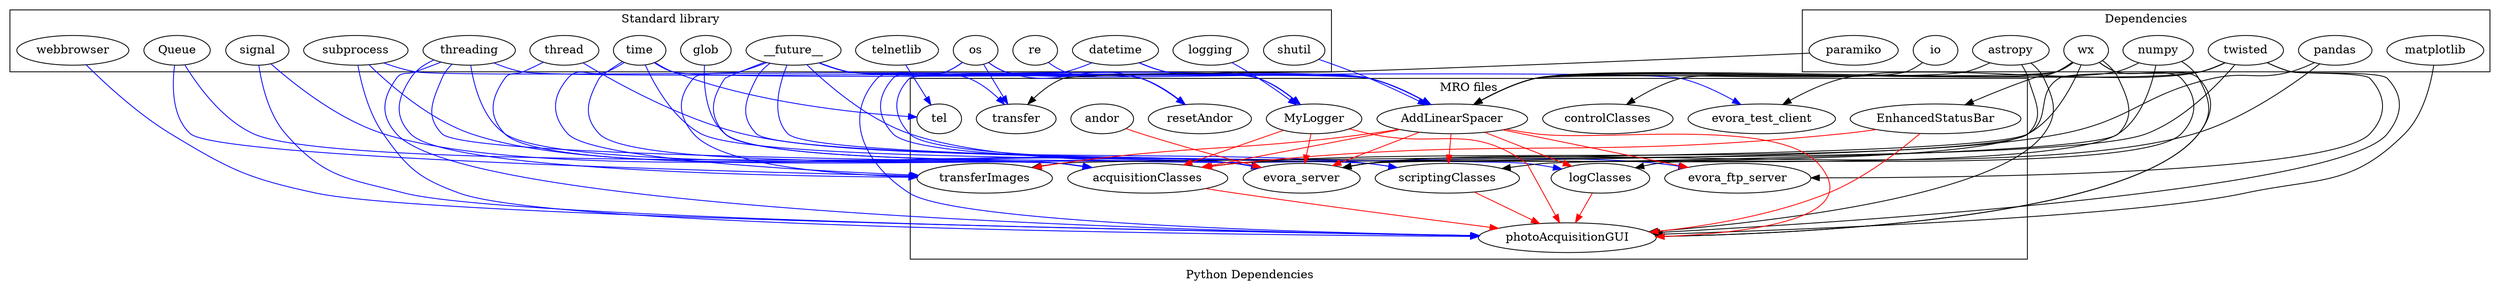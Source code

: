 digraph {
    label="Python Dependencies";

    subgraph cluster_0 {
        label="Standard library";
        __future__;
        threading;
        re;
        time;
        os;
        datetime;
        shutil;
        telnetlib;
        logging;
        glob;
        signal;
        subprocess;
        webbrowser;
        Queue;
        thread;
    }

    subgraph cluster_1 {
        label="Dependencies";
        wx;
        astropy;
        numpy;
        io;
        twisted;
        pandas;
        matplotlib;
        paramiko;
    }

    subgraph cluster_2 {
        label="MRO files";
        AddLinearSpacer;
        controlClasses;
        EnhancedStatusBar;
        evora_ftp_server;
        logClasses;
        tel;
        MyLogger;
        evora_server;
        photoAcquisitionGUI;
        transfer;
        acquisitionClasses;
        evora_test_client;
        resetAndor;
        transferImages;
        andor;
        scriptingClasses;
    }

    // AddLinearSpacer.py
    // stdlib
    __future__ -> AddLinearSpacer[color=blue];
    threading -> AddLinearSpacer[color=blue];
    time -> AddLinearSpacer[color=blue];
    os -> AddLinearSpacer[color=blue];
    datetime -> AddLinearSpacer[color=blue];
    shutil -> AddLinearSpacer[color=blue];

    // deps
    wx -> AddLinearSpacer;
    astropy -> AddLinearSpacer;
    numpy -> AddLinearSpacer;
    io -> AddLinearSpacer;
    twisted -> AddLinearSpacer;


    // controlClasses.py
    wx -> controlClasses;


    // EnhancedStatusBar.py
    wx -> EnhancedStatusBar;


    // evora_ftp_server.py
    __future__ -> evora_ftp_server[color=blue];
    twisted -> evora_ftp_server;
    AddLinearSpacer -> evora_ftp_server[color=red];


    // logClasses.py
    __future__ -> logClasses[color=blue];
    wx -> logClasses;
    AddLinearSpacer -> logClasses[color=red];


    // tel.py
    telnetlib -> tel[color=blue];
    time -> tel[color=blue];


    // MyLogger.py
    __future__ -> MyLogger[color=blue];
    logging -> MyLogger[color=blue];
    datetime -> MyLogger[color=blue];


    // evora_server.py
    // stdlib
    glob -> evora_server[color=blue];
    os -> evora_server[color=blue];
    signal -> evora_server[color=blue];
    subprocess -> evora_server[color=blue];
    time -> evora_server[color=blue];
    threading -> evora_server[color=blue];
    datetime -> evora_server[color=blue];

    // deps
    pandas -> evora_server;
    numpy -> evora_server;
    astropy -> evora_server;
    twisted -> evora_server;

    // MRO files
    andor -> evora_server[color=red];
    AddLinearSpacer -> evora_server[color=red];
    MyLogger -> evora_server[color=red];


    // photoAcquisitionGUI.py
    // stdlib
    os -> photoAcquisitionGUI[color=blue];
    signal -> photoAcquisitionGUI[color=blue];
    subprocess -> photoAcquisitionGUI[color=blue];
    threading -> photoAcquisitionGUI[color=blue];
    webbrowser -> photoAcquisitionGUI[color=blue];

    // deps
    wx -> photoAcquisitionGUI;
    matplotlib -> photoAcquisitionGUI;
    numpy -> photoAcquisitionGUI;
    astropy -> photoAcquisitionGUI;
    twisted -> photoAcquisitionGUI;

    // MRO files
    acquisitionClasses -> photoAcquisitionGUI[color=red];
    AddLinearSpacer -> photoAcquisitionGUI[color=red];
    EnhancedStatusBar -> photoAcquisitionGUI[color=red];
    logClasses -> photoAcquisitionGUI[color=red];
    MyLogger -> photoAcquisitionGUI[color=red];
    scriptingClasses -> photoAcquisitionGUI[color=red];


    // transfer.py
    __future__ -> transfer[color=blue];
    os -> transfer[color=blue];
    paramiko -> transfer;

    
    // acquisitionClasses.py
    // stdlib
    __future__ -> acquisitionClasses[color=blue];
    time -> acquisitionClasses[color=blue];
    thread -> acquisitionClasses[color=blue];
    threading -> acquisitionClasses[color=blue];
    Queue -> acquisitionClasses[color=blue];

    // deps
    wx -> acquisitionClasses;
    pandas -> acquisitionClasses;

    // MRO files
    EnhancedStatusBar -> acquisitionClasses[color=red];
    AddLinearSpacer -> acquisitionClasses[color=red];
    MyLogger -> acquisitionClasses[color=red];


    // evora_test_client.py
    __future__ -> evora_test_client[color=blue];
    twisted -> evora_test_client;


    // resetAndor.py
    os -> resetAndor[color=blue];
    re -> resetAndor[color=blue];
    subprocess -> resetAndor[color=blue];


    // transferImages.py
    __future__ -> transferImages[color=blue];
    twisted -> transferImages;
    Queue -> transferImages[color=blue];
    threading -> transferImages[color=blue];
    time -> transferImages[color=blue];
    AddLinearSpacer -> transferImages[color=red];


    // scriptingClasses.py
    __future__ -> scriptingClasses[color=blue];
    wx -> scriptingClasses;
    thread -> scriptingClasses[color=blue];
    AddLinearSpacer -> scriptingClasses[color=red];
}
